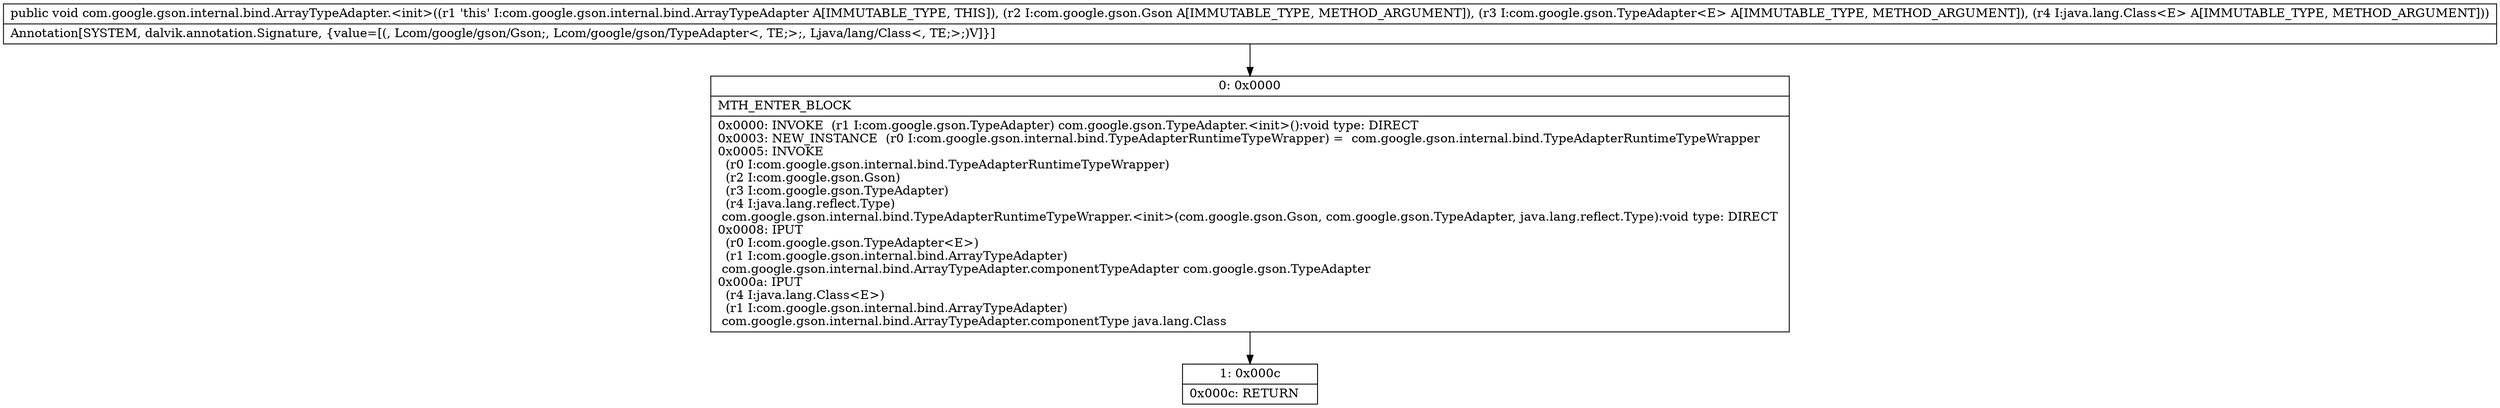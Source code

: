 digraph "CFG forcom.google.gson.internal.bind.ArrayTypeAdapter.\<init\>(Lcom\/google\/gson\/Gson;Lcom\/google\/gson\/TypeAdapter;Ljava\/lang\/Class;)V" {
Node_0 [shape=record,label="{0\:\ 0x0000|MTH_ENTER_BLOCK\l|0x0000: INVOKE  (r1 I:com.google.gson.TypeAdapter) com.google.gson.TypeAdapter.\<init\>():void type: DIRECT \l0x0003: NEW_INSTANCE  (r0 I:com.google.gson.internal.bind.TypeAdapterRuntimeTypeWrapper) =  com.google.gson.internal.bind.TypeAdapterRuntimeTypeWrapper \l0x0005: INVOKE  \l  (r0 I:com.google.gson.internal.bind.TypeAdapterRuntimeTypeWrapper)\l  (r2 I:com.google.gson.Gson)\l  (r3 I:com.google.gson.TypeAdapter)\l  (r4 I:java.lang.reflect.Type)\l com.google.gson.internal.bind.TypeAdapterRuntimeTypeWrapper.\<init\>(com.google.gson.Gson, com.google.gson.TypeAdapter, java.lang.reflect.Type):void type: DIRECT \l0x0008: IPUT  \l  (r0 I:com.google.gson.TypeAdapter\<E\>)\l  (r1 I:com.google.gson.internal.bind.ArrayTypeAdapter)\l com.google.gson.internal.bind.ArrayTypeAdapter.componentTypeAdapter com.google.gson.TypeAdapter \l0x000a: IPUT  \l  (r4 I:java.lang.Class\<E\>)\l  (r1 I:com.google.gson.internal.bind.ArrayTypeAdapter)\l com.google.gson.internal.bind.ArrayTypeAdapter.componentType java.lang.Class \l}"];
Node_1 [shape=record,label="{1\:\ 0x000c|0x000c: RETURN   \l}"];
MethodNode[shape=record,label="{public void com.google.gson.internal.bind.ArrayTypeAdapter.\<init\>((r1 'this' I:com.google.gson.internal.bind.ArrayTypeAdapter A[IMMUTABLE_TYPE, THIS]), (r2 I:com.google.gson.Gson A[IMMUTABLE_TYPE, METHOD_ARGUMENT]), (r3 I:com.google.gson.TypeAdapter\<E\> A[IMMUTABLE_TYPE, METHOD_ARGUMENT]), (r4 I:java.lang.Class\<E\> A[IMMUTABLE_TYPE, METHOD_ARGUMENT]))  | Annotation[SYSTEM, dalvik.annotation.Signature, \{value=[(, Lcom\/google\/gson\/Gson;, Lcom\/google\/gson\/TypeAdapter\<, TE;\>;, Ljava\/lang\/Class\<, TE;\>;)V]\}]\l}"];
MethodNode -> Node_0;
Node_0 -> Node_1;
}

